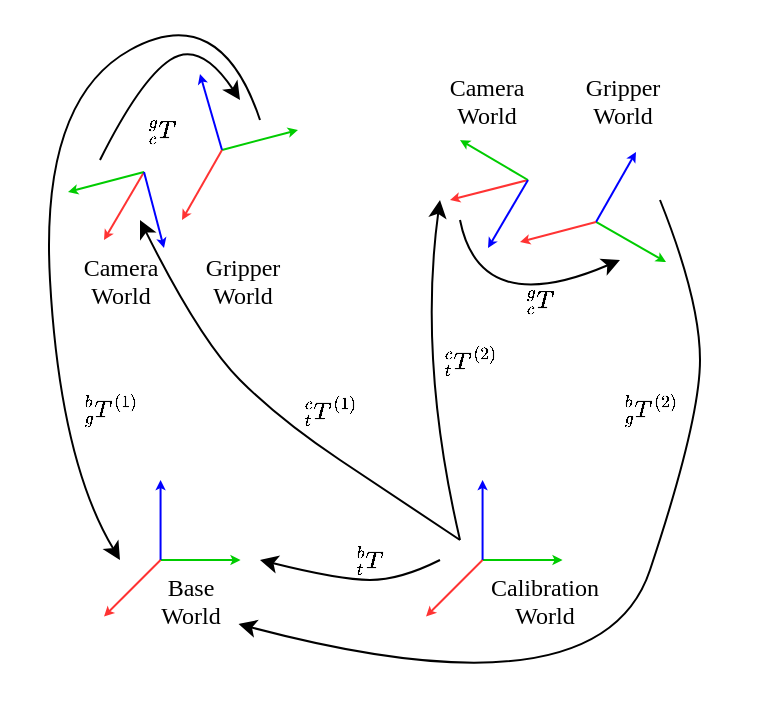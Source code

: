 <mxfile version="24.4.13" type="device">
  <diagram name="第 1 页" id="c17ralo2Wi7uUOGaHDiU">
    <mxGraphModel dx="795" dy="480" grid="1" gridSize="10" guides="1" tooltips="1" connect="1" arrows="1" fold="1" page="1" pageScale="1" pageWidth="827" pageHeight="1169" math="1" shadow="0">
      <root>
        <mxCell id="0" />
        <mxCell id="1" parent="0" />
        <mxCell id="e_ga0Wlz3enJj56wskeG-70" value="" style="group" vertex="1" connectable="0" parent="1">
          <mxGeometry x="200" y="200" width="380" height="360" as="geometry" />
        </mxCell>
        <mxCell id="e_ga0Wlz3enJj56wskeG-9" value="" style="group" vertex="1" connectable="0" parent="e_ga0Wlz3enJj56wskeG-70">
          <mxGeometry x="51.996" y="240" width="68.284" height="80" as="geometry" />
        </mxCell>
        <mxCell id="e_ga0Wlz3enJj56wskeG-5" value="" style="endArrow=classic;html=1;rounded=0;exitX=0.5;exitY=0.5;exitDx=0;exitDy=0;exitPerimeter=0;entryX=1;entryY=0.5;entryDx=0;entryDy=0;endSize=2;strokeColor=#00CC00;" edge="1" parent="e_ga0Wlz3enJj56wskeG-9">
          <mxGeometry width="50" height="50" relative="1" as="geometry">
            <mxPoint x="28.284" y="40" as="sourcePoint" />
            <mxPoint x="68.284" y="40" as="targetPoint" />
          </mxGeometry>
        </mxCell>
        <mxCell id="e_ga0Wlz3enJj56wskeG-6" value="" style="endArrow=classic;html=1;rounded=0;entryX=0.5;entryY=0;entryDx=0;entryDy=0;endSize=2;strokeColor=#0000FF;" edge="1" parent="e_ga0Wlz3enJj56wskeG-9">
          <mxGeometry width="50" height="50" relative="1" as="geometry">
            <mxPoint x="28.284" y="40" as="sourcePoint" />
            <mxPoint x="28.284" as="targetPoint" />
          </mxGeometry>
        </mxCell>
        <mxCell id="e_ga0Wlz3enJj56wskeG-7" value="" style="endArrow=classic;html=1;rounded=0;entryX=0;entryY=1;entryDx=0;entryDy=0;endFill=1;endSize=2;strokeColor=#FF3333;" edge="1" parent="e_ga0Wlz3enJj56wskeG-9">
          <mxGeometry width="50" height="50" relative="1" as="geometry">
            <mxPoint x="28.284" y="40" as="sourcePoint" />
            <mxPoint y="68.284" as="targetPoint" />
          </mxGeometry>
        </mxCell>
        <mxCell id="e_ga0Wlz3enJj56wskeG-8" value="&lt;font face=&quot;Times New Roman&quot;&gt;Base&lt;/font&gt;&lt;div style=&quot;line-height: 100%;&quot;&gt;&lt;font face=&quot;Times New Roman&quot;&gt;World&lt;/font&gt;&lt;/div&gt;" style="text;html=1;align=center;verticalAlign=middle;resizable=0;points=[];autosize=1;strokeColor=none;fillColor=none;" vertex="1" parent="e_ga0Wlz3enJj56wskeG-9">
          <mxGeometry x="18.284" y="40" width="50" height="40" as="geometry" />
        </mxCell>
        <mxCell id="e_ga0Wlz3enJj56wskeG-14" value="" style="group" vertex="1" connectable="0" parent="e_ga0Wlz3enJj56wskeG-70">
          <mxGeometry x="213" y="240" width="99" height="80" as="geometry" />
        </mxCell>
        <mxCell id="e_ga0Wlz3enJj56wskeG-15" value="" style="endArrow=classic;html=1;rounded=0;exitX=0.5;exitY=0.5;exitDx=0;exitDy=0;exitPerimeter=0;entryX=1;entryY=0.5;entryDx=0;entryDy=0;endSize=2;strokeColor=#00CC00;" edge="1" parent="e_ga0Wlz3enJj56wskeG-14">
          <mxGeometry width="50" height="50" relative="1" as="geometry">
            <mxPoint x="28.284" y="40" as="sourcePoint" />
            <mxPoint x="68.284" y="40" as="targetPoint" />
          </mxGeometry>
        </mxCell>
        <mxCell id="e_ga0Wlz3enJj56wskeG-16" value="" style="endArrow=classic;html=1;rounded=0;entryX=0.5;entryY=0;entryDx=0;entryDy=0;endSize=2;strokeColor=#0000FF;" edge="1" parent="e_ga0Wlz3enJj56wskeG-14">
          <mxGeometry width="50" height="50" relative="1" as="geometry">
            <mxPoint x="28.284" y="40" as="sourcePoint" />
            <mxPoint x="28.284" as="targetPoint" />
          </mxGeometry>
        </mxCell>
        <mxCell id="e_ga0Wlz3enJj56wskeG-17" value="" style="endArrow=classic;html=1;rounded=0;entryX=0;entryY=1;entryDx=0;entryDy=0;endFill=1;endSize=2;strokeColor=#FF3333;" edge="1" parent="e_ga0Wlz3enJj56wskeG-14">
          <mxGeometry width="50" height="50" relative="1" as="geometry">
            <mxPoint x="28.284" y="40" as="sourcePoint" />
            <mxPoint y="68.284" as="targetPoint" />
          </mxGeometry>
        </mxCell>
        <mxCell id="e_ga0Wlz3enJj56wskeG-22" value="&lt;font face=&quot;Times New Roman&quot;&gt;Calibration&lt;/font&gt;&lt;br&gt;&lt;div style=&quot;line-height: 100%;&quot;&gt;&lt;font face=&quot;Times New Roman&quot;&gt;World&lt;/font&gt;&lt;/div&gt;" style="text;html=1;align=center;verticalAlign=middle;resizable=0;points=[];autosize=1;strokeColor=none;fillColor=none;" vertex="1" parent="e_ga0Wlz3enJj56wskeG-14">
          <mxGeometry x="19" y="40" width="80" height="40" as="geometry" />
        </mxCell>
        <mxCell id="e_ga0Wlz3enJj56wskeG-48" value="" style="group" vertex="1" connectable="0" parent="e_ga0Wlz3enJj56wskeG-70">
          <mxGeometry x="22.692" y="25.834" width="136.617" height="134.166" as="geometry" />
        </mxCell>
        <mxCell id="e_ga0Wlz3enJj56wskeG-34" value="" style="group;rotation=-15;" vertex="1" connectable="0" parent="e_ga0Wlz3enJj56wskeG-48">
          <mxGeometry x="8.308" y="14.166" width="120" height="80" as="geometry" />
        </mxCell>
        <mxCell id="e_ga0Wlz3enJj56wskeG-31" value="" style="group;rotation=-15;" vertex="1" connectable="0" parent="e_ga0Wlz3enJj56wskeG-34">
          <mxGeometry x="49" y="-6" width="69" height="69" as="geometry" />
        </mxCell>
        <mxCell id="e_ga0Wlz3enJj56wskeG-19" value="" style="endArrow=classic;html=1;rounded=0;entryX=1;entryY=0.5;entryDx=0;entryDy=0;endSize=2;strokeColor=#00CC00;" edge="1" parent="e_ga0Wlz3enJj56wskeG-31">
          <mxGeometry width="50" height="50" relative="1" as="geometry">
            <mxPoint x="31" y="41" as="sourcePoint" />
            <mxPoint x="69" y="31" as="targetPoint" />
          </mxGeometry>
        </mxCell>
        <mxCell id="e_ga0Wlz3enJj56wskeG-20" value="" style="endArrow=classic;html=1;rounded=0;entryX=0.5;entryY=0;entryDx=0;entryDy=0;endSize=2;strokeColor=#0000FF;" edge="1" parent="e_ga0Wlz3enJj56wskeG-31">
          <mxGeometry width="50" height="50" relative="1" as="geometry">
            <mxPoint x="31" y="41" as="sourcePoint" />
            <mxPoint x="20" y="3" as="targetPoint" />
          </mxGeometry>
        </mxCell>
        <mxCell id="e_ga0Wlz3enJj56wskeG-21" value="" style="endArrow=classic;html=1;rounded=0;entryX=0;entryY=1;entryDx=0;entryDy=0;endFill=1;endSize=2;strokeColor=#FF3333;" edge="1" parent="e_ga0Wlz3enJj56wskeG-31">
          <mxGeometry width="50" height="50" relative="1" as="geometry">
            <mxPoint x="31" y="41" as="sourcePoint" />
            <mxPoint x="11" y="76" as="targetPoint" />
          </mxGeometry>
        </mxCell>
        <mxCell id="e_ga0Wlz3enJj56wskeG-59" value="&lt;font face=&quot;Times New Roman&quot;&gt;$$_c^gT$$&lt;/font&gt;" style="text;html=1;align=center;verticalAlign=middle;resizable=0;points=[];autosize=1;strokeColor=none;fillColor=none;" vertex="1" parent="e_ga0Wlz3enJj56wskeG-31">
          <mxGeometry x="-40" y="16" width="80" height="30" as="geometry" />
        </mxCell>
        <mxCell id="e_ga0Wlz3enJj56wskeG-33" value="" style="group;rotation=-15;" vertex="1" connectable="0" parent="e_ga0Wlz3enJj56wskeG-34">
          <mxGeometry x="7" y="50" width="40" height="40" as="geometry" />
        </mxCell>
        <mxCell id="e_ga0Wlz3enJj56wskeG-25" value="" style="endArrow=classic;html=1;rounded=0;entryX=0;entryY=1;entryDx=0;entryDy=0;endSize=2;strokeColor=#FF3333;" edge="1" parent="e_ga0Wlz3enJj56wskeG-33">
          <mxGeometry width="50" height="50" relative="1" as="geometry">
            <mxPoint x="34" y="-4" as="sourcePoint" />
            <mxPoint x="14" y="30" as="targetPoint" />
          </mxGeometry>
        </mxCell>
        <mxCell id="e_ga0Wlz3enJj56wskeG-26" value="" style="endArrow=classic;html=1;rounded=0;entryX=0;entryY=0.5;entryDx=0;entryDy=0;endSize=2;strokeColor=#00CC00;" edge="1" parent="e_ga0Wlz3enJj56wskeG-33">
          <mxGeometry width="50" height="50" relative="1" as="geometry">
            <mxPoint x="34" y="-4" as="sourcePoint" />
            <mxPoint x="-4" y="6" as="targetPoint" />
          </mxGeometry>
        </mxCell>
        <mxCell id="e_ga0Wlz3enJj56wskeG-27" value="" style="endArrow=classic;html=1;rounded=0;endSize=2;strokeColor=#0000FF;" edge="1" parent="e_ga0Wlz3enJj56wskeG-33">
          <mxGeometry width="50" height="50" relative="1" as="geometry">
            <mxPoint x="34" y="-4" as="sourcePoint" />
            <mxPoint x="44" y="34" as="targetPoint" />
          </mxGeometry>
        </mxCell>
        <mxCell id="e_ga0Wlz3enJj56wskeG-44" value="&lt;font face=&quot;Times New Roman&quot;&gt;Camera&lt;/font&gt;&lt;br&gt;&lt;div style=&quot;line-height: 100%;&quot;&gt;&lt;font face=&quot;Times New Roman&quot;&gt;World&lt;/font&gt;&lt;/div&gt;" style="text;html=1;align=center;verticalAlign=middle;resizable=0;points=[];autosize=1;strokeColor=none;fillColor=none;" vertex="1" parent="e_ga0Wlz3enJj56wskeG-48">
          <mxGeometry x="7.308" y="94.166" width="60" height="40" as="geometry" />
        </mxCell>
        <mxCell id="e_ga0Wlz3enJj56wskeG-46" value="&lt;font face=&quot;Times New Roman&quot;&gt;Gripper&lt;/font&gt;&lt;br&gt;&lt;div style=&quot;line-height: 100%;&quot;&gt;&lt;font face=&quot;Times New Roman&quot;&gt;World&lt;/font&gt;&lt;/div&gt;" style="text;html=1;align=center;verticalAlign=middle;resizable=0;points=[];autosize=1;strokeColor=none;fillColor=none;" vertex="1" parent="e_ga0Wlz3enJj56wskeG-48">
          <mxGeometry x="68.308" y="94.166" width="60" height="40" as="geometry" />
        </mxCell>
        <mxCell id="e_ga0Wlz3enJj56wskeG-49" value="" style="group" vertex="1" connectable="0" parent="e_ga0Wlz3enJj56wskeG-70">
          <mxGeometry x="209.037" y="30" width="143.923" height="134.64" as="geometry" />
        </mxCell>
        <mxCell id="e_ga0Wlz3enJj56wskeG-35" value="" style="group;rotation=30;" vertex="1" connectable="0" parent="e_ga0Wlz3enJj56wskeG-49">
          <mxGeometry x="11.962" y="29.996" width="120" height="80" as="geometry" />
        </mxCell>
        <mxCell id="e_ga0Wlz3enJj56wskeG-36" value="" style="group;rotation=30;" vertex="1" connectable="0" parent="e_ga0Wlz3enJj56wskeG-35">
          <mxGeometry x="50" y="14" width="69" height="69" as="geometry" />
        </mxCell>
        <mxCell id="e_ga0Wlz3enJj56wskeG-37" value="" style="endArrow=classic;html=1;rounded=0;entryX=1;entryY=0.5;entryDx=0;entryDy=0;endSize=2;strokeColor=#00CC00;" edge="1" parent="e_ga0Wlz3enJj56wskeG-36">
          <mxGeometry width="50" height="50" relative="1" as="geometry">
            <mxPoint x="27" y="37" as="sourcePoint" />
            <mxPoint x="62" y="57" as="targetPoint" />
          </mxGeometry>
        </mxCell>
        <mxCell id="e_ga0Wlz3enJj56wskeG-38" value="" style="endArrow=classic;html=1;rounded=0;entryX=0.5;entryY=0;entryDx=0;entryDy=0;endSize=2;strokeColor=#0000FF;" edge="1" parent="e_ga0Wlz3enJj56wskeG-36">
          <mxGeometry width="50" height="50" relative="1" as="geometry">
            <mxPoint x="27" y="37" as="sourcePoint" />
            <mxPoint x="47" y="2" as="targetPoint" />
          </mxGeometry>
        </mxCell>
        <mxCell id="e_ga0Wlz3enJj56wskeG-39" value="" style="endArrow=classic;html=1;rounded=0;entryX=0;entryY=1;entryDx=0;entryDy=0;endFill=1;endSize=2;strokeColor=#FF3333;" edge="1" parent="e_ga0Wlz3enJj56wskeG-36">
          <mxGeometry width="50" height="50" relative="1" as="geometry">
            <mxPoint x="27" y="37" as="sourcePoint" />
            <mxPoint x="-11" y="47" as="targetPoint" />
          </mxGeometry>
        </mxCell>
        <mxCell id="e_ga0Wlz3enJj56wskeG-40" value="" style="group;rotation=30;" vertex="1" connectable="0" parent="e_ga0Wlz3enJj56wskeG-35">
          <mxGeometry x="-4" y="17" width="40" height="40" as="geometry" />
        </mxCell>
        <mxCell id="e_ga0Wlz3enJj56wskeG-41" value="" style="endArrow=classic;html=1;rounded=0;entryX=0;entryY=1;entryDx=0;entryDy=0;endSize=2;strokeColor=#FF3333;" edge="1" parent="e_ga0Wlz3enJj56wskeG-40">
          <mxGeometry width="50" height="50" relative="1" as="geometry">
            <mxPoint x="47" y="13" as="sourcePoint" />
            <mxPoint x="8" y="23" as="targetPoint" />
          </mxGeometry>
        </mxCell>
        <mxCell id="e_ga0Wlz3enJj56wskeG-42" value="" style="endArrow=classic;html=1;rounded=0;entryX=0;entryY=0.5;entryDx=0;entryDy=0;endSize=2;strokeColor=#00CC00;" edge="1" parent="e_ga0Wlz3enJj56wskeG-40">
          <mxGeometry width="50" height="50" relative="1" as="geometry">
            <mxPoint x="47" y="13" as="sourcePoint" />
            <mxPoint x="13" y="-7" as="targetPoint" />
          </mxGeometry>
        </mxCell>
        <mxCell id="e_ga0Wlz3enJj56wskeG-43" value="" style="endArrow=classic;html=1;rounded=0;endSize=2;strokeColor=#0000FF;" edge="1" parent="e_ga0Wlz3enJj56wskeG-40">
          <mxGeometry width="50" height="50" relative="1" as="geometry">
            <mxPoint x="47" y="13" as="sourcePoint" />
            <mxPoint x="27" y="47" as="targetPoint" />
          </mxGeometry>
        </mxCell>
        <mxCell id="e_ga0Wlz3enJj56wskeG-45" value="&lt;font face=&quot;Times New Roman&quot;&gt;Camera&lt;/font&gt;&lt;br&gt;&lt;div style=&quot;line-height: 100%;&quot;&gt;&lt;font face=&quot;Times New Roman&quot;&gt;World&lt;/font&gt;&lt;/div&gt;" style="text;html=1;align=center;verticalAlign=middle;resizable=0;points=[];autosize=1;strokeColor=none;fillColor=none;" vertex="1" parent="e_ga0Wlz3enJj56wskeG-49">
          <mxGeometry x="3.963" width="60" height="40" as="geometry" />
        </mxCell>
        <mxCell id="e_ga0Wlz3enJj56wskeG-47" value="&lt;font face=&quot;Times New Roman&quot;&gt;Gripper&lt;/font&gt;&lt;br&gt;&lt;div style=&quot;line-height: 100%;&quot;&gt;&lt;font face=&quot;Times New Roman&quot;&gt;World&lt;/font&gt;&lt;/div&gt;" style="text;html=1;align=center;verticalAlign=middle;resizable=0;points=[];autosize=1;strokeColor=none;fillColor=none;" vertex="1" parent="e_ga0Wlz3enJj56wskeG-49">
          <mxGeometry x="71.963" width="60" height="40" as="geometry" />
        </mxCell>
        <mxCell id="e_ga0Wlz3enJj56wskeG-56" value="&lt;font face=&quot;Times New Roman&quot;&gt;$$_c^gT$$&lt;/font&gt;" style="text;html=1;align=center;verticalAlign=middle;resizable=0;points=[];autosize=1;strokeColor=none;fillColor=none;" vertex="1" parent="e_ga0Wlz3enJj56wskeG-49">
          <mxGeometry x="19.963" y="104.64" width="80" height="30" as="geometry" />
        </mxCell>
        <mxCell id="e_ga0Wlz3enJj56wskeG-51" value="" style="curved=1;endArrow=classic;html=1;rounded=0;" edge="1" parent="e_ga0Wlz3enJj56wskeG-70">
          <mxGeometry width="50" height="50" relative="1" as="geometry">
            <mxPoint x="50" y="80" as="sourcePoint" />
            <mxPoint x="120" y="50" as="targetPoint" />
            <Array as="points">
              <mxPoint x="70" y="40" />
              <mxPoint x="100" y="20" />
            </Array>
          </mxGeometry>
        </mxCell>
        <mxCell id="e_ga0Wlz3enJj56wskeG-53" value="" style="curved=1;endArrow=classic;html=1;rounded=0;" edge="1" parent="e_ga0Wlz3enJj56wskeG-70">
          <mxGeometry width="50" height="50" relative="1" as="geometry">
            <mxPoint x="230" y="110" as="sourcePoint" />
            <mxPoint x="310" y="130" as="targetPoint" />
            <Array as="points">
              <mxPoint x="240" y="160" />
            </Array>
          </mxGeometry>
        </mxCell>
        <mxCell id="e_ga0Wlz3enJj56wskeG-58" value="&lt;font face=&quot;Times New Roman&quot;&gt;$$_t^bT$$&lt;/font&gt;" style="text;html=1;align=center;verticalAlign=middle;resizable=0;points=[];autosize=1;strokeColor=none;fillColor=none;" vertex="1" parent="e_ga0Wlz3enJj56wskeG-70">
          <mxGeometry x="144.04" y="265" width="80" height="30" as="geometry" />
        </mxCell>
        <mxCell id="e_ga0Wlz3enJj56wskeG-61" value="&lt;font face=&quot;Times New Roman&quot;&gt;$$_t^cT^{(1)}$$&lt;/font&gt;" style="text;html=1;align=center;verticalAlign=middle;resizable=0;points=[];autosize=1;strokeColor=none;fillColor=none;" vertex="1" parent="e_ga0Wlz3enJj56wskeG-70">
          <mxGeometry x="110" y="190" width="110" height="30" as="geometry" />
        </mxCell>
        <mxCell id="e_ga0Wlz3enJj56wskeG-62" value="" style="curved=1;endArrow=classic;html=1;rounded=0;" edge="1" parent="e_ga0Wlz3enJj56wskeG-70">
          <mxGeometry width="50" height="50" relative="1" as="geometry">
            <mxPoint x="230" y="270" as="sourcePoint" />
            <mxPoint x="70" y="110" as="targetPoint" />
            <Array as="points">
              <mxPoint x="200" y="250" />
              <mxPoint x="140" y="210" />
              <mxPoint x="100" y="170" />
            </Array>
          </mxGeometry>
        </mxCell>
        <mxCell id="e_ga0Wlz3enJj56wskeG-63" value="" style="curved=1;endArrow=classic;html=1;rounded=0;" edge="1" parent="e_ga0Wlz3enJj56wskeG-70">
          <mxGeometry width="50" height="50" relative="1" as="geometry">
            <mxPoint x="230" y="270" as="sourcePoint" />
            <mxPoint x="220" y="100" as="targetPoint" />
            <Array as="points">
              <mxPoint x="209.04" y="180" />
            </Array>
          </mxGeometry>
        </mxCell>
        <mxCell id="e_ga0Wlz3enJj56wskeG-64" value="&lt;font face=&quot;Times New Roman&quot;&gt;$$_t^cT^{(2)}$$&lt;/font&gt;" style="text;html=1;align=center;verticalAlign=middle;resizable=0;points=[];autosize=1;strokeColor=none;fillColor=none;" vertex="1" parent="e_ga0Wlz3enJj56wskeG-70">
          <mxGeometry x="180" y="164.64" width="110" height="30" as="geometry" />
        </mxCell>
        <mxCell id="e_ga0Wlz3enJj56wskeG-65" value="" style="curved=1;endArrow=classic;html=1;rounded=0;" edge="1" parent="e_ga0Wlz3enJj56wskeG-70">
          <mxGeometry width="50" height="50" relative="1" as="geometry">
            <mxPoint x="220" y="280" as="sourcePoint" />
            <mxPoint x="130" y="280" as="targetPoint" />
            <Array as="points">
              <mxPoint x="200" y="290" />
              <mxPoint x="170" y="290" />
            </Array>
          </mxGeometry>
        </mxCell>
        <mxCell id="e_ga0Wlz3enJj56wskeG-66" value="" style="curved=1;endArrow=classic;html=1;rounded=0;" edge="1" parent="e_ga0Wlz3enJj56wskeG-70">
          <mxGeometry width="50" height="50" relative="1" as="geometry">
            <mxPoint x="130" y="60" as="sourcePoint" />
            <mxPoint x="60" y="280" as="targetPoint" />
            <Array as="points">
              <mxPoint x="110" />
              <mxPoint x="20" y="50" />
              <mxPoint x="30" y="230" />
            </Array>
          </mxGeometry>
        </mxCell>
        <mxCell id="e_ga0Wlz3enJj56wskeG-67" value="&lt;font face=&quot;Times New Roman&quot;&gt;$$_g^bT^{(1)}$$&lt;/font&gt;" style="text;html=1;align=center;verticalAlign=middle;resizable=0;points=[];autosize=1;strokeColor=none;fillColor=none;" vertex="1" parent="e_ga0Wlz3enJj56wskeG-70">
          <mxGeometry y="190" width="110" height="30" as="geometry" />
        </mxCell>
        <mxCell id="e_ga0Wlz3enJj56wskeG-68" value="" style="curved=1;endArrow=classic;html=1;rounded=0;entryX=0.98;entryY=0.8;entryDx=0;entryDy=0;entryPerimeter=0;" edge="1" parent="e_ga0Wlz3enJj56wskeG-70" target="e_ga0Wlz3enJj56wskeG-8">
          <mxGeometry width="50" height="50" relative="1" as="geometry">
            <mxPoint x="330" y="100" as="sourcePoint" />
            <mxPoint x="110" y="330" as="targetPoint" />
            <Array as="points">
              <mxPoint x="350" y="150" />
              <mxPoint x="350" y="210" />
              <mxPoint x="300" y="360" />
            </Array>
          </mxGeometry>
        </mxCell>
        <mxCell id="e_ga0Wlz3enJj56wskeG-69" value="&lt;font face=&quot;Times New Roman&quot;&gt;$$_g^bT^{(2)}$$&lt;/font&gt;" style="text;html=1;align=center;verticalAlign=middle;resizable=0;points=[];autosize=1;strokeColor=none;fillColor=none;" vertex="1" parent="e_ga0Wlz3enJj56wskeG-70">
          <mxGeometry x="270" y="190" width="110" height="30" as="geometry" />
        </mxCell>
      </root>
    </mxGraphModel>
  </diagram>
</mxfile>
